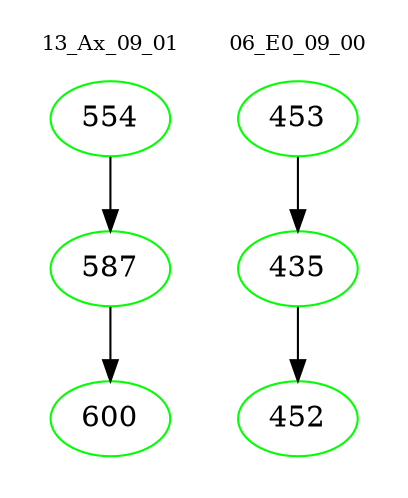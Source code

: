 digraph{
subgraph cluster_0 {
color = white
label = "13_Ax_09_01";
fontsize=10;
T0_554 [label="554", color="green"]
T0_554 -> T0_587 [color="black"]
T0_587 [label="587", color="green"]
T0_587 -> T0_600 [color="black"]
T0_600 [label="600", color="green"]
}
subgraph cluster_1 {
color = white
label = "06_E0_09_00";
fontsize=10;
T1_453 [label="453", color="green"]
T1_453 -> T1_435 [color="black"]
T1_435 [label="435", color="green"]
T1_435 -> T1_452 [color="black"]
T1_452 [label="452", color="green"]
}
}
